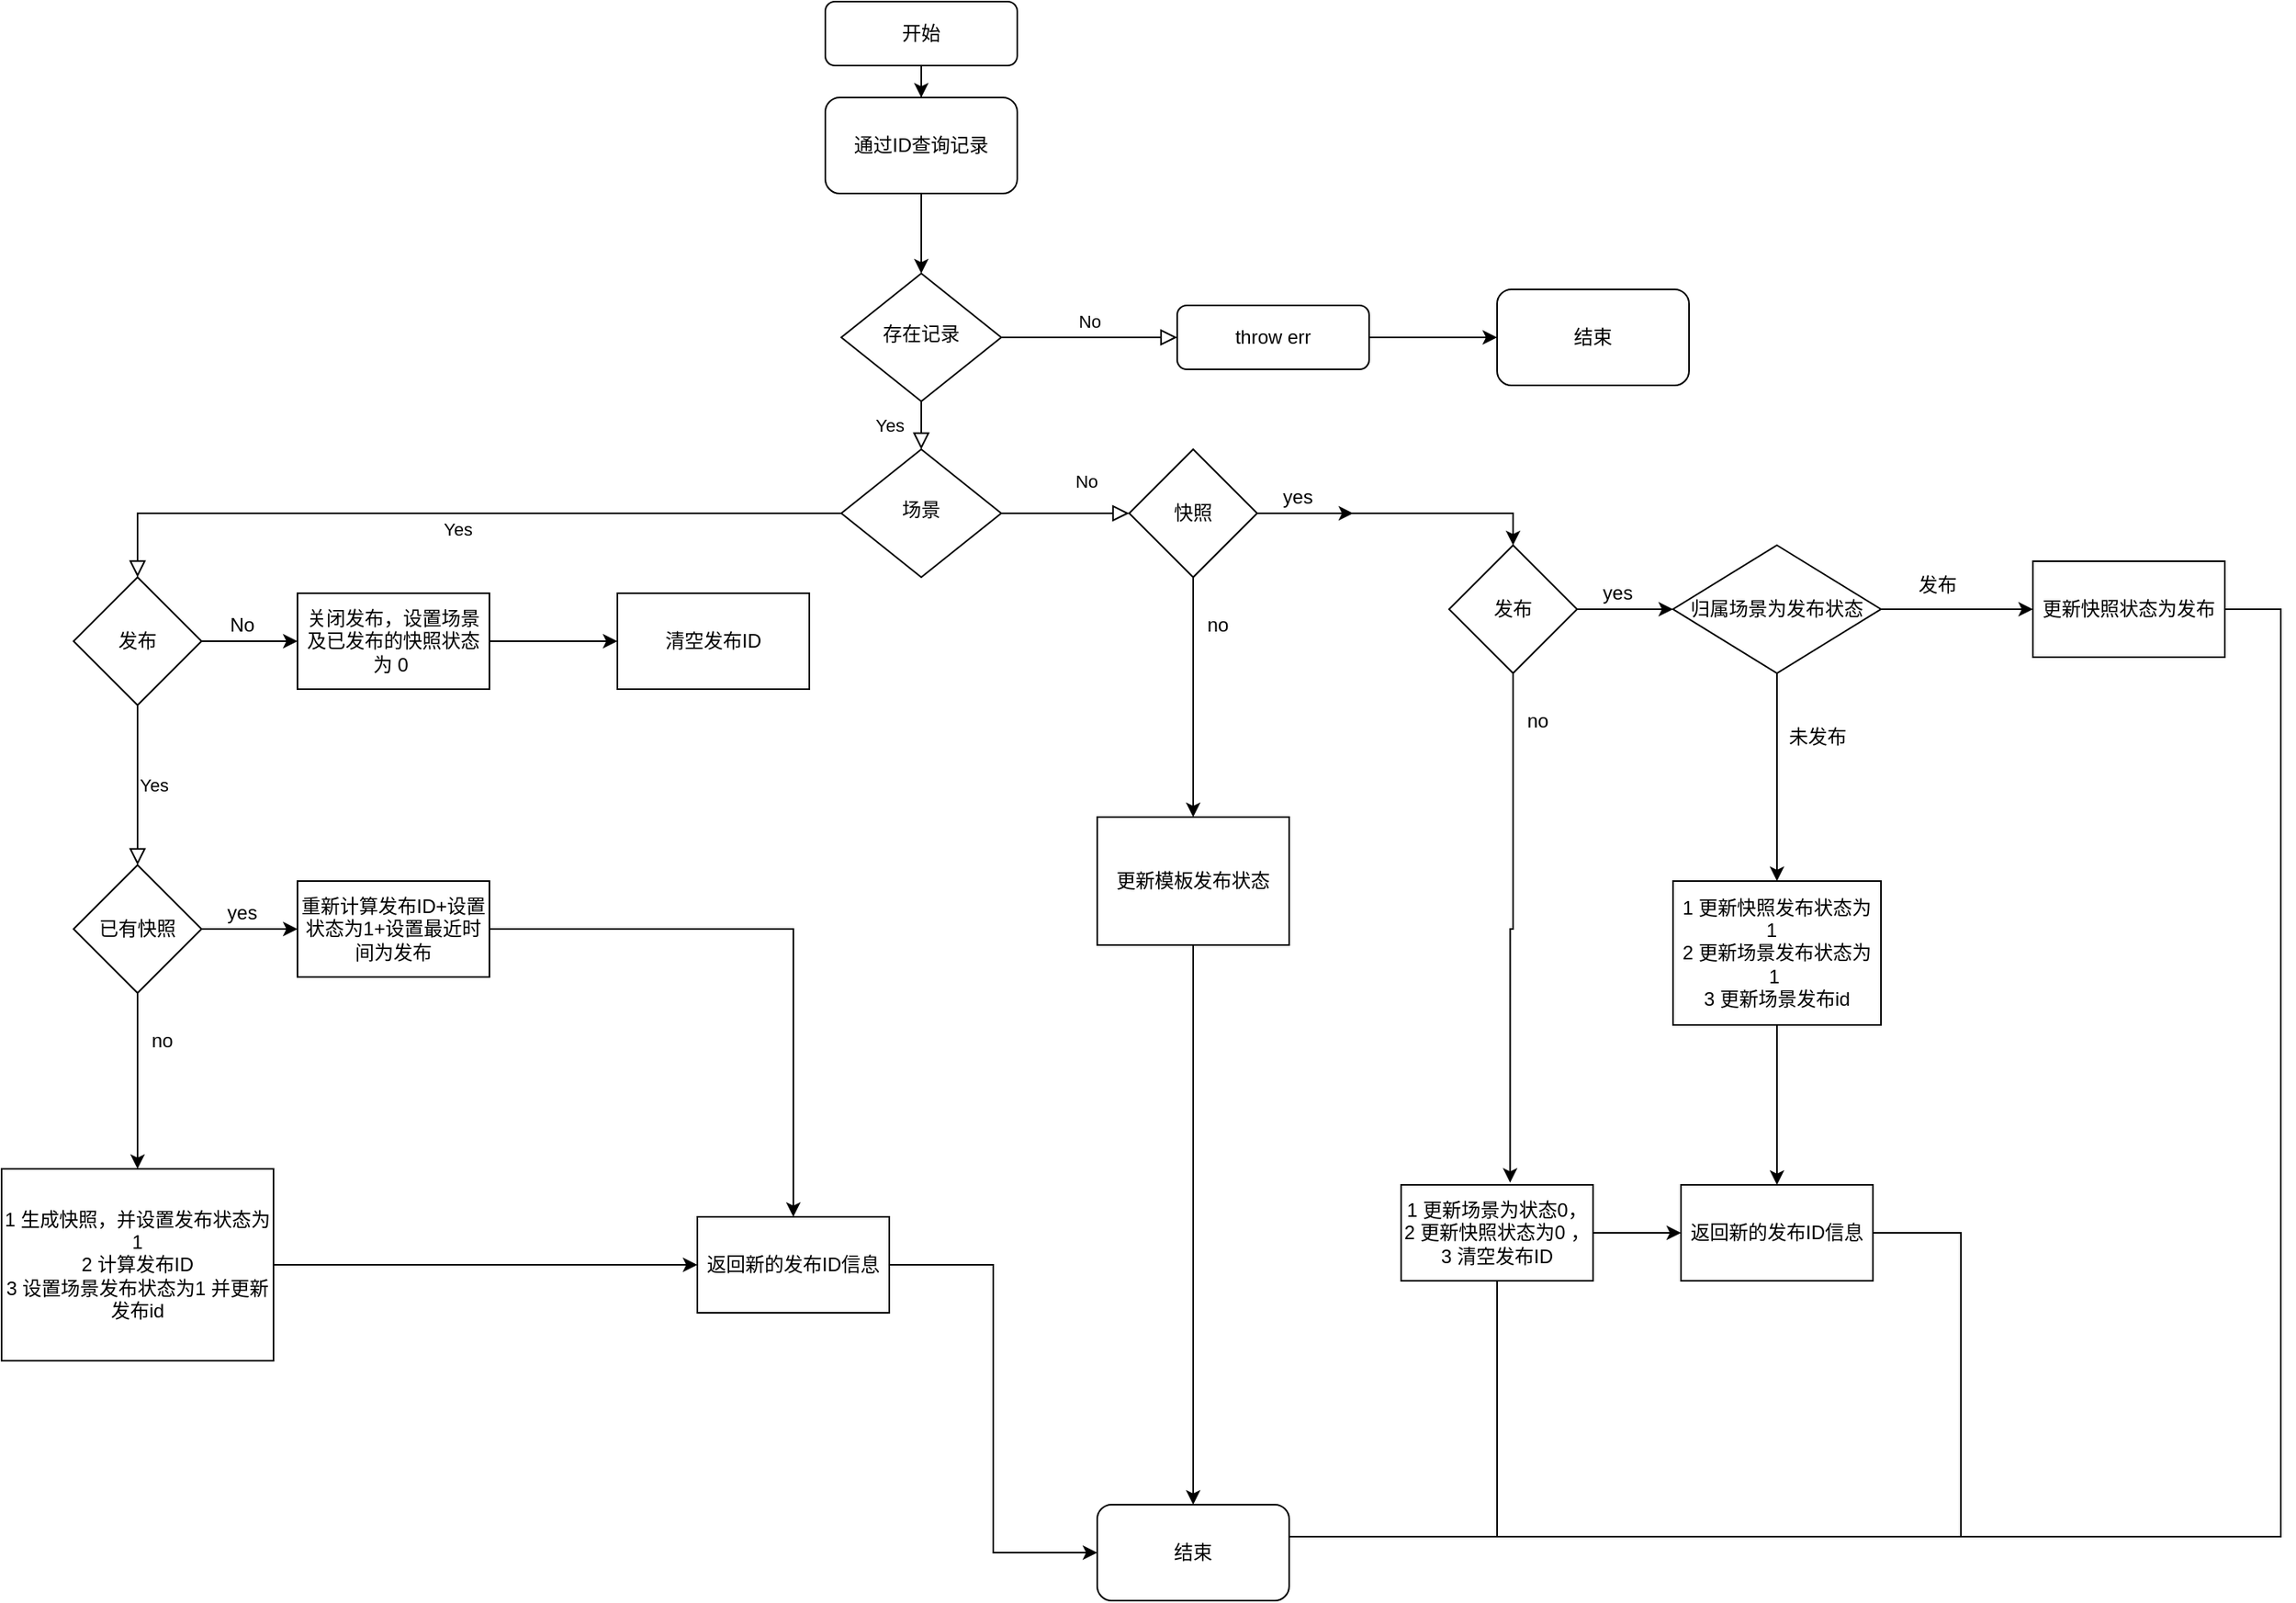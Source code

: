 <mxfile version="16.4.2" type="device" pages="4"><diagram id="C5RBs43oDa-KdzZeNtuy" name="Page-1"><mxGraphModel dx="2121" dy="880" grid="1" gridSize="10" guides="1" tooltips="1" connect="1" arrows="1" fold="1" page="1" pageScale="1" pageWidth="827" pageHeight="1169" math="0" shadow="0"><root><mxCell id="WIyWlLk6GJQsqaUBKTNV-0"/><mxCell id="WIyWlLk6GJQsqaUBKTNV-1" parent="WIyWlLk6GJQsqaUBKTNV-0"/><mxCell id="Ui3lPDurDbRpBCcqKbrp-1" value="" style="edgeStyle=orthogonalEdgeStyle;rounded=0;orthogonalLoop=1;jettySize=auto;html=1;" parent="WIyWlLk6GJQsqaUBKTNV-1" source="WIyWlLk6GJQsqaUBKTNV-3" target="Ui3lPDurDbRpBCcqKbrp-0" edge="1"><mxGeometry relative="1" as="geometry"/></mxCell><mxCell id="WIyWlLk6GJQsqaUBKTNV-3" value="&lt;font style=&quot;vertical-align: inherit&quot;&gt;&lt;font style=&quot;vertical-align: inherit&quot;&gt;开始&lt;/font&gt;&lt;/font&gt;" style="rounded=1;whiteSpace=wrap;html=1;fontSize=12;glass=0;strokeWidth=1;shadow=0;" parent="WIyWlLk6GJQsqaUBKTNV-1" vertex="1"><mxGeometry x="-310" y="120" width="120" height="40" as="geometry"/></mxCell><mxCell id="WIyWlLk6GJQsqaUBKTNV-4" value="Yes" style="rounded=0;html=1;jettySize=auto;orthogonalLoop=1;fontSize=11;endArrow=block;endFill=0;endSize=8;strokeWidth=1;shadow=0;labelBackgroundColor=none;edgeStyle=orthogonalEdgeStyle;" parent="WIyWlLk6GJQsqaUBKTNV-1" source="WIyWlLk6GJQsqaUBKTNV-6" target="WIyWlLk6GJQsqaUBKTNV-10" edge="1"><mxGeometry y="20" relative="1" as="geometry"><mxPoint as="offset"/></mxGeometry></mxCell><mxCell id="WIyWlLk6GJQsqaUBKTNV-5" value="No" style="edgeStyle=orthogonalEdgeStyle;rounded=0;html=1;jettySize=auto;orthogonalLoop=1;fontSize=11;endArrow=block;endFill=0;endSize=8;strokeWidth=1;shadow=0;labelBackgroundColor=none;" parent="WIyWlLk6GJQsqaUBKTNV-1" source="WIyWlLk6GJQsqaUBKTNV-6" target="WIyWlLk6GJQsqaUBKTNV-7" edge="1"><mxGeometry y="10" relative="1" as="geometry"><mxPoint as="offset"/><Array as="points"><mxPoint x="-150" y="330"/><mxPoint x="-150" y="330"/></Array></mxGeometry></mxCell><mxCell id="WIyWlLk6GJQsqaUBKTNV-6" value="&lt;font style=&quot;vertical-align: inherit&quot;&gt;&lt;font style=&quot;vertical-align: inherit&quot;&gt;存在记录&lt;/font&gt;&lt;/font&gt;" style="rhombus;whiteSpace=wrap;html=1;shadow=0;fontFamily=Helvetica;fontSize=12;align=center;strokeWidth=1;spacing=6;spacingTop=-4;" parent="WIyWlLk6GJQsqaUBKTNV-1" vertex="1"><mxGeometry x="-300" y="290" width="100" height="80" as="geometry"/></mxCell><mxCell id="Ui3lPDurDbRpBCcqKbrp-66" value="" style="edgeStyle=orthogonalEdgeStyle;rounded=0;orthogonalLoop=1;jettySize=auto;html=1;" parent="WIyWlLk6GJQsqaUBKTNV-1" source="WIyWlLk6GJQsqaUBKTNV-7" target="Ui3lPDurDbRpBCcqKbrp-65" edge="1"><mxGeometry relative="1" as="geometry"/></mxCell><mxCell id="WIyWlLk6GJQsqaUBKTNV-7" value="&lt;font style=&quot;vertical-align: inherit&quot;&gt;&lt;font style=&quot;vertical-align: inherit&quot;&gt;throw err&lt;/font&gt;&lt;/font&gt;" style="rounded=1;whiteSpace=wrap;html=1;fontSize=12;glass=0;strokeWidth=1;shadow=0;" parent="WIyWlLk6GJQsqaUBKTNV-1" vertex="1"><mxGeometry x="-90" y="310" width="120" height="40" as="geometry"/></mxCell><mxCell id="WIyWlLk6GJQsqaUBKTNV-8" value="No" style="rounded=0;html=1;jettySize=auto;orthogonalLoop=1;fontSize=11;endArrow=block;endFill=0;endSize=8;strokeWidth=1;shadow=0;labelBackgroundColor=none;edgeStyle=orthogonalEdgeStyle;" parent="WIyWlLk6GJQsqaUBKTNV-1" source="WIyWlLk6GJQsqaUBKTNV-10" edge="1"><mxGeometry x="0.333" y="20" relative="1" as="geometry"><mxPoint as="offset"/><mxPoint x="-120" y="440" as="targetPoint"/></mxGeometry></mxCell><mxCell id="WIyWlLk6GJQsqaUBKTNV-9" value="Yes" style="edgeStyle=orthogonalEdgeStyle;rounded=0;html=1;jettySize=auto;orthogonalLoop=1;fontSize=11;endArrow=block;endFill=0;endSize=8;strokeWidth=1;shadow=0;labelBackgroundColor=none;entryX=0.5;entryY=0;entryDx=0;entryDy=0;" parent="WIyWlLk6GJQsqaUBKTNV-1" source="WIyWlLk6GJQsqaUBKTNV-10" target="Ui3lPDurDbRpBCcqKbrp-3" edge="1"><mxGeometry y="10" relative="1" as="geometry"><mxPoint as="offset"/><mxPoint x="-10" y="440" as="targetPoint"/></mxGeometry></mxCell><mxCell id="WIyWlLk6GJQsqaUBKTNV-10" value="&lt;font style=&quot;vertical-align: inherit&quot;&gt;&lt;font style=&quot;vertical-align: inherit&quot;&gt;场景&lt;/font&gt;&lt;/font&gt;" style="rhombus;whiteSpace=wrap;html=1;shadow=0;fontFamily=Helvetica;fontSize=12;align=center;strokeWidth=1;spacing=6;spacingTop=-4;" parent="WIyWlLk6GJQsqaUBKTNV-1" vertex="1"><mxGeometry x="-300" y="400" width="100" height="80" as="geometry"/></mxCell><mxCell id="Ui3lPDurDbRpBCcqKbrp-2" style="edgeStyle=orthogonalEdgeStyle;rounded=0;orthogonalLoop=1;jettySize=auto;html=1;" parent="WIyWlLk6GJQsqaUBKTNV-1" source="Ui3lPDurDbRpBCcqKbrp-0" target="WIyWlLk6GJQsqaUBKTNV-6" edge="1"><mxGeometry relative="1" as="geometry"/></mxCell><mxCell id="Ui3lPDurDbRpBCcqKbrp-0" value="&lt;font style=&quot;vertical-align: inherit&quot;&gt;&lt;font style=&quot;vertical-align: inherit&quot;&gt;通过ID查询记录&lt;/font&gt;&lt;/font&gt;" style="whiteSpace=wrap;html=1;rounded=1;glass=0;strokeWidth=1;shadow=0;" parent="WIyWlLk6GJQsqaUBKTNV-1" vertex="1"><mxGeometry x="-310" y="180" width="120" height="60" as="geometry"/></mxCell><mxCell id="Ui3lPDurDbRpBCcqKbrp-18" value="" style="edgeStyle=orthogonalEdgeStyle;rounded=0;orthogonalLoop=1;jettySize=auto;html=1;" parent="WIyWlLk6GJQsqaUBKTNV-1" source="Ui3lPDurDbRpBCcqKbrp-3" target="Ui3lPDurDbRpBCcqKbrp-17" edge="1"><mxGeometry relative="1" as="geometry"/></mxCell><mxCell id="Ui3lPDurDbRpBCcqKbrp-3" value="&lt;font style=&quot;vertical-align: inherit&quot;&gt;&lt;font style=&quot;vertical-align: inherit&quot;&gt;发布&lt;/font&gt;&lt;/font&gt;" style="rhombus;whiteSpace=wrap;html=1;" parent="WIyWlLk6GJQsqaUBKTNV-1" vertex="1"><mxGeometry x="-780" y="480" width="80" height="80" as="geometry"/></mxCell><mxCell id="Ui3lPDurDbRpBCcqKbrp-9" value="" style="edgeStyle=orthogonalEdgeStyle;rounded=0;orthogonalLoop=1;jettySize=auto;html=1;" parent="WIyWlLk6GJQsqaUBKTNV-1" source="Ui3lPDurDbRpBCcqKbrp-4" target="Ui3lPDurDbRpBCcqKbrp-8" edge="1"><mxGeometry relative="1" as="geometry"/></mxCell><mxCell id="Ui3lPDurDbRpBCcqKbrp-13" value="" style="edgeStyle=orthogonalEdgeStyle;rounded=0;orthogonalLoop=1;jettySize=auto;html=1;" parent="WIyWlLk6GJQsqaUBKTNV-1" source="Ui3lPDurDbRpBCcqKbrp-4" target="Ui3lPDurDbRpBCcqKbrp-12" edge="1"><mxGeometry relative="1" as="geometry"/></mxCell><mxCell id="Ui3lPDurDbRpBCcqKbrp-4" value="&lt;font style=&quot;vertical-align: inherit&quot;&gt;&lt;font style=&quot;vertical-align: inherit&quot;&gt;已有快照&lt;/font&gt;&lt;/font&gt;" style="rhombus;whiteSpace=wrap;html=1;" parent="WIyWlLk6GJQsqaUBKTNV-1" vertex="1"><mxGeometry x="-780" y="660" width="80" height="80" as="geometry"/></mxCell><mxCell id="Ui3lPDurDbRpBCcqKbrp-7" value="Yes" style="edgeStyle=orthogonalEdgeStyle;rounded=0;html=1;jettySize=auto;orthogonalLoop=1;fontSize=11;endArrow=block;endFill=0;endSize=8;strokeWidth=1;shadow=0;labelBackgroundColor=none;" parent="WIyWlLk6GJQsqaUBKTNV-1" target="Ui3lPDurDbRpBCcqKbrp-4" edge="1"><mxGeometry y="10" relative="1" as="geometry"><mxPoint as="offset"/><mxPoint x="-740" y="560" as="sourcePoint"/><mxPoint x="-660" y="560" as="targetPoint"/><Array as="points"><mxPoint x="-740" y="560"/></Array></mxGeometry></mxCell><mxCell id="Ui3lPDurDbRpBCcqKbrp-11" value="" style="edgeStyle=orthogonalEdgeStyle;rounded=0;orthogonalLoop=1;jettySize=auto;html=1;" parent="WIyWlLk6GJQsqaUBKTNV-1" source="Ui3lPDurDbRpBCcqKbrp-8" target="Ui3lPDurDbRpBCcqKbrp-10" edge="1"><mxGeometry relative="1" as="geometry"/></mxCell><mxCell id="Ui3lPDurDbRpBCcqKbrp-8" value="&lt;font style=&quot;vertical-align: inherit&quot;&gt;&lt;font style=&quot;vertical-align: inherit&quot;&gt;&lt;font style=&quot;vertical-align: inherit&quot;&gt;&lt;font style=&quot;vertical-align: inherit&quot;&gt;&lt;font style=&quot;vertical-align: inherit&quot;&gt;&lt;font style=&quot;vertical-align: inherit&quot;&gt;&lt;font style=&quot;vertical-align: inherit&quot;&gt;&lt;font style=&quot;vertical-align: inherit&quot;&gt;重新计算发布ID+设置状态为1+设置最近时间为发布&lt;/font&gt;&lt;/font&gt;&lt;/font&gt;&lt;/font&gt;&lt;/font&gt;&lt;/font&gt;&lt;/font&gt;&lt;/font&gt;" style="whiteSpace=wrap;html=1;" parent="WIyWlLk6GJQsqaUBKTNV-1" vertex="1"><mxGeometry x="-640" y="670" width="120" height="60" as="geometry"/></mxCell><mxCell id="Ui3lPDurDbRpBCcqKbrp-58" value="" style="edgeStyle=orthogonalEdgeStyle;rounded=0;orthogonalLoop=1;jettySize=auto;html=1;entryX=0;entryY=0.5;entryDx=0;entryDy=0;" parent="WIyWlLk6GJQsqaUBKTNV-1" source="Ui3lPDurDbRpBCcqKbrp-10" target="Ui3lPDurDbRpBCcqKbrp-57" edge="1"><mxGeometry relative="1" as="geometry"/></mxCell><mxCell id="Ui3lPDurDbRpBCcqKbrp-10" value="&lt;font style=&quot;vertical-align: inherit&quot;&gt;&lt;font style=&quot;vertical-align: inherit&quot;&gt;&lt;font style=&quot;vertical-align: inherit&quot;&gt;&lt;font style=&quot;vertical-align: inherit&quot;&gt;返回新的发布ID信息&lt;/font&gt;&lt;/font&gt;&lt;/font&gt;&lt;/font&gt;" style="whiteSpace=wrap;html=1;" parent="WIyWlLk6GJQsqaUBKTNV-1" vertex="1"><mxGeometry x="-390" y="880" width="120" height="60" as="geometry"/></mxCell><mxCell id="Ui3lPDurDbRpBCcqKbrp-16" style="edgeStyle=orthogonalEdgeStyle;rounded=0;orthogonalLoop=1;jettySize=auto;html=1;entryX=0;entryY=0.5;entryDx=0;entryDy=0;" parent="WIyWlLk6GJQsqaUBKTNV-1" source="Ui3lPDurDbRpBCcqKbrp-12" target="Ui3lPDurDbRpBCcqKbrp-10" edge="1"><mxGeometry relative="1" as="geometry"/></mxCell><mxCell id="Ui3lPDurDbRpBCcqKbrp-12" value="&lt;font style=&quot;vertical-align: inherit&quot;&gt;&lt;font style=&quot;vertical-align: inherit&quot;&gt;&lt;font style=&quot;vertical-align: inherit&quot;&gt;&lt;font style=&quot;vertical-align: inherit&quot;&gt;1 生成快照，并设置发布状态为1 &lt;br&gt;2 计算发布ID&lt;br&gt;3 设置场景发布状态为1 并更新发布id&lt;/font&gt;&lt;/font&gt;&lt;/font&gt;&lt;/font&gt;" style="whiteSpace=wrap;html=1;" parent="WIyWlLk6GJQsqaUBKTNV-1" vertex="1"><mxGeometry x="-825" y="850" width="170" height="120" as="geometry"/></mxCell><mxCell id="Ui3lPDurDbRpBCcqKbrp-14" value="&lt;font style=&quot;vertical-align: inherit&quot;&gt;&lt;font style=&quot;vertical-align: inherit&quot;&gt;yes&lt;/font&gt;&lt;/font&gt;" style="text;html=1;resizable=0;autosize=1;align=center;verticalAlign=middle;points=[];fillColor=none;strokeColor=none;rounded=0;" parent="WIyWlLk6GJQsqaUBKTNV-1" vertex="1"><mxGeometry x="-690" y="680" width="30" height="20" as="geometry"/></mxCell><mxCell id="Ui3lPDurDbRpBCcqKbrp-15" value="&lt;font style=&quot;vertical-align: inherit&quot;&gt;&lt;font style=&quot;vertical-align: inherit&quot;&gt;no&lt;/font&gt;&lt;/font&gt;" style="text;html=1;resizable=0;autosize=1;align=center;verticalAlign=middle;points=[];fillColor=none;strokeColor=none;rounded=0;" parent="WIyWlLk6GJQsqaUBKTNV-1" vertex="1"><mxGeometry x="-740" y="760" width="30" height="20" as="geometry"/></mxCell><mxCell id="Ui3lPDurDbRpBCcqKbrp-22" value="" style="edgeStyle=orthogonalEdgeStyle;rounded=0;orthogonalLoop=1;jettySize=auto;html=1;" parent="WIyWlLk6GJQsqaUBKTNV-1" source="Ui3lPDurDbRpBCcqKbrp-17" target="Ui3lPDurDbRpBCcqKbrp-21" edge="1"><mxGeometry relative="1" as="geometry"/></mxCell><mxCell id="Ui3lPDurDbRpBCcqKbrp-17" value="&lt;font style=&quot;vertical-align: inherit&quot;&gt;&lt;font style=&quot;vertical-align: inherit&quot;&gt;关闭发布，设置场景及已发布的快照状态为 0&amp;nbsp;&lt;/font&gt;&lt;/font&gt;" style="whiteSpace=wrap;html=1;" parent="WIyWlLk6GJQsqaUBKTNV-1" vertex="1"><mxGeometry x="-640" y="490" width="120" height="60" as="geometry"/></mxCell><mxCell id="Ui3lPDurDbRpBCcqKbrp-19" value="&lt;font style=&quot;vertical-align: inherit&quot;&gt;&lt;font style=&quot;vertical-align: inherit&quot;&gt;No&lt;/font&gt;&lt;/font&gt;" style="text;html=1;resizable=0;autosize=1;align=center;verticalAlign=middle;points=[];fillColor=none;strokeColor=none;rounded=0;" parent="WIyWlLk6GJQsqaUBKTNV-1" vertex="1"><mxGeometry x="-690" y="500" width="30" height="20" as="geometry"/></mxCell><mxCell id="Ui3lPDurDbRpBCcqKbrp-21" value="&lt;font style=&quot;vertical-align: inherit&quot;&gt;&lt;font style=&quot;vertical-align: inherit&quot;&gt;清空发布ID&lt;/font&gt;&lt;/font&gt;" style="whiteSpace=wrap;html=1;" parent="WIyWlLk6GJQsqaUBKTNV-1" vertex="1"><mxGeometry x="-440" y="490" width="120" height="60" as="geometry"/></mxCell><mxCell id="Ui3lPDurDbRpBCcqKbrp-25" value="" style="edgeStyle=orthogonalEdgeStyle;rounded=0;orthogonalLoop=1;jettySize=auto;html=1;entryX=0.5;entryY=0;entryDx=0;entryDy=0;" parent="WIyWlLk6GJQsqaUBKTNV-1" source="Ui3lPDurDbRpBCcqKbrp-23" target="Ui3lPDurDbRpBCcqKbrp-28" edge="1"><mxGeometry relative="1" as="geometry"><mxPoint x="20" y="440" as="targetPoint"/></mxGeometry></mxCell><mxCell id="Ui3lPDurDbRpBCcqKbrp-50" value="" style="edgeStyle=orthogonalEdgeStyle;rounded=0;orthogonalLoop=1;jettySize=auto;html=1;" parent="WIyWlLk6GJQsqaUBKTNV-1" source="Ui3lPDurDbRpBCcqKbrp-23" edge="1"><mxGeometry relative="1" as="geometry"><mxPoint x="20" y="440" as="targetPoint"/></mxGeometry></mxCell><mxCell id="Ui3lPDurDbRpBCcqKbrp-54" value="" style="edgeStyle=orthogonalEdgeStyle;rounded=0;orthogonalLoop=1;jettySize=auto;html=1;" parent="WIyWlLk6GJQsqaUBKTNV-1" source="Ui3lPDurDbRpBCcqKbrp-23" target="Ui3lPDurDbRpBCcqKbrp-53" edge="1"><mxGeometry relative="1" as="geometry"/></mxCell><mxCell id="Ui3lPDurDbRpBCcqKbrp-23" value="&lt;font style=&quot;vertical-align: inherit&quot;&gt;&lt;font style=&quot;vertical-align: inherit&quot;&gt;快照&lt;/font&gt;&lt;/font&gt;" style="rhombus;whiteSpace=wrap;html=1;" parent="WIyWlLk6GJQsqaUBKTNV-1" vertex="1"><mxGeometry x="-120" y="400" width="80" height="80" as="geometry"/></mxCell><mxCell id="Ui3lPDurDbRpBCcqKbrp-27" value="&lt;font style=&quot;vertical-align: inherit&quot;&gt;&lt;font style=&quot;vertical-align: inherit&quot;&gt;&lt;font style=&quot;vertical-align: inherit&quot;&gt;&lt;font style=&quot;vertical-align: inherit&quot;&gt;no&lt;/font&gt;&lt;/font&gt;&lt;/font&gt;&lt;/font&gt;" style="text;html=1;resizable=0;autosize=1;align=center;verticalAlign=middle;points=[];fillColor=none;strokeColor=none;rounded=0;" parent="WIyWlLk6GJQsqaUBKTNV-1" vertex="1"><mxGeometry x="-80" y="500" width="30" height="20" as="geometry"/></mxCell><mxCell id="Ui3lPDurDbRpBCcqKbrp-30" value="" style="edgeStyle=orthogonalEdgeStyle;rounded=0;orthogonalLoop=1;jettySize=auto;html=1;" parent="WIyWlLk6GJQsqaUBKTNV-1" source="Ui3lPDurDbRpBCcqKbrp-28" edge="1"><mxGeometry relative="1" as="geometry"><mxPoint x="220" y="500" as="targetPoint"/></mxGeometry></mxCell><mxCell id="Ui3lPDurDbRpBCcqKbrp-40" value="" style="edgeStyle=orthogonalEdgeStyle;rounded=0;orthogonalLoop=1;jettySize=auto;html=1;entryX=0.568;entryY=-0.023;entryDx=0;entryDy=0;entryPerimeter=0;" parent="WIyWlLk6GJQsqaUBKTNV-1" source="Ui3lPDurDbRpBCcqKbrp-28" target="Ui3lPDurDbRpBCcqKbrp-33" edge="1"><mxGeometry relative="1" as="geometry"><mxPoint x="120" y="630" as="targetPoint"/></mxGeometry></mxCell><mxCell id="Ui3lPDurDbRpBCcqKbrp-28" value="&lt;font style=&quot;vertical-align: inherit&quot;&gt;&lt;font style=&quot;vertical-align: inherit&quot;&gt;&lt;font style=&quot;vertical-align: inherit&quot;&gt;&lt;font style=&quot;vertical-align: inherit&quot;&gt;发布&lt;/font&gt;&lt;/font&gt;&lt;/font&gt;&lt;/font&gt;" style="rhombus;whiteSpace=wrap;html=1;" parent="WIyWlLk6GJQsqaUBKTNV-1" vertex="1"><mxGeometry x="80" y="460" width="80" height="80" as="geometry"/></mxCell><mxCell id="Ui3lPDurDbRpBCcqKbrp-31" value="&lt;font style=&quot;vertical-align: inherit&quot;&gt;&lt;font style=&quot;vertical-align: inherit&quot;&gt;&lt;font style=&quot;vertical-align: inherit&quot;&gt;&lt;font style=&quot;vertical-align: inherit&quot;&gt;&lt;font style=&quot;vertical-align: inherit&quot;&gt;&lt;font style=&quot;vertical-align: inherit&quot;&gt;yes&lt;/font&gt;&lt;/font&gt;&lt;/font&gt;&lt;/font&gt;&lt;/font&gt;&lt;/font&gt;" style="text;html=1;resizable=0;autosize=1;align=center;verticalAlign=middle;points=[];fillColor=none;strokeColor=none;rounded=0;" parent="WIyWlLk6GJQsqaUBKTNV-1" vertex="1"><mxGeometry x="170" y="480" width="30" height="20" as="geometry"/></mxCell><mxCell id="Ui3lPDurDbRpBCcqKbrp-61" style="edgeStyle=orthogonalEdgeStyle;rounded=0;orthogonalLoop=1;jettySize=auto;html=1;exitX=0.5;exitY=1;exitDx=0;exitDy=0;" parent="WIyWlLk6GJQsqaUBKTNV-1" source="Ui3lPDurDbRpBCcqKbrp-33" edge="1"><mxGeometry relative="1" as="geometry"><mxPoint x="-60" y="1080" as="targetPoint"/><mxPoint x="110" y="930" as="sourcePoint"/><Array as="points"><mxPoint x="110" y="1080"/></Array></mxGeometry></mxCell><mxCell id="Ui3lPDurDbRpBCcqKbrp-64" value="" style="edgeStyle=orthogonalEdgeStyle;rounded=0;orthogonalLoop=1;jettySize=auto;html=1;" parent="WIyWlLk6GJQsqaUBKTNV-1" source="Ui3lPDurDbRpBCcqKbrp-33" target="Ui3lPDurDbRpBCcqKbrp-55" edge="1"><mxGeometry relative="1" as="geometry"/></mxCell><mxCell id="Ui3lPDurDbRpBCcqKbrp-33" value="&lt;font style=&quot;vertical-align: inherit&quot;&gt;&lt;font style=&quot;vertical-align: inherit&quot;&gt;&lt;font style=&quot;vertical-align: inherit&quot;&gt;&lt;font style=&quot;vertical-align: inherit&quot;&gt;&lt;font style=&quot;vertical-align: inherit&quot;&gt;&lt;font style=&quot;vertical-align: inherit&quot;&gt;1 更新场景为状态0，&lt;br&gt;2 更新快照状态为0 ，&lt;br&gt;3 清空发布ID&lt;/font&gt;&lt;/font&gt;&lt;/font&gt;&lt;/font&gt;&lt;/font&gt;&lt;/font&gt;" style="whiteSpace=wrap;html=1;" parent="WIyWlLk6GJQsqaUBKTNV-1" vertex="1"><mxGeometry x="50" y="860" width="120" height="60" as="geometry"/></mxCell><mxCell id="Ui3lPDurDbRpBCcqKbrp-41" value="&lt;font style=&quot;vertical-align: inherit&quot;&gt;&lt;font style=&quot;vertical-align: inherit&quot;&gt;&lt;font style=&quot;vertical-align: inherit&quot;&gt;&lt;font style=&quot;vertical-align: inherit&quot;&gt;no&lt;/font&gt;&lt;/font&gt;&lt;/font&gt;&lt;/font&gt;" style="text;html=1;resizable=0;autosize=1;align=center;verticalAlign=middle;points=[];fillColor=none;strokeColor=none;rounded=0;" parent="WIyWlLk6GJQsqaUBKTNV-1" vertex="1"><mxGeometry x="120" y="560" width="30" height="20" as="geometry"/></mxCell><mxCell id="Ui3lPDurDbRpBCcqKbrp-44" value="" style="edgeStyle=orthogonalEdgeStyle;rounded=0;orthogonalLoop=1;jettySize=auto;html=1;" parent="WIyWlLk6GJQsqaUBKTNV-1" source="Ui3lPDurDbRpBCcqKbrp-42" target="Ui3lPDurDbRpBCcqKbrp-43" edge="1"><mxGeometry relative="1" as="geometry"/></mxCell><mxCell id="Ui3lPDurDbRpBCcqKbrp-47" value="" style="edgeStyle=orthogonalEdgeStyle;rounded=0;orthogonalLoop=1;jettySize=auto;html=1;" parent="WIyWlLk6GJQsqaUBKTNV-1" source="Ui3lPDurDbRpBCcqKbrp-42" target="Ui3lPDurDbRpBCcqKbrp-46" edge="1"><mxGeometry relative="1" as="geometry"/></mxCell><mxCell id="Ui3lPDurDbRpBCcqKbrp-42" value="&lt;font style=&quot;vertical-align: inherit&quot;&gt;&lt;font style=&quot;vertical-align: inherit&quot;&gt;&lt;font style=&quot;vertical-align: inherit&quot;&gt;&lt;font style=&quot;vertical-align: inherit&quot;&gt;归属场景为发布状态&lt;/font&gt;&lt;/font&gt;&lt;/font&gt;&lt;/font&gt;" style="rhombus;whiteSpace=wrap;html=1;" parent="WIyWlLk6GJQsqaUBKTNV-1" vertex="1"><mxGeometry x="220" y="460" width="130" height="80" as="geometry"/></mxCell><mxCell id="Ui3lPDurDbRpBCcqKbrp-63" style="edgeStyle=orthogonalEdgeStyle;rounded=0;orthogonalLoop=1;jettySize=auto;html=1;entryX=1;entryY=0.5;entryDx=0;entryDy=0;" parent="WIyWlLk6GJQsqaUBKTNV-1" source="Ui3lPDurDbRpBCcqKbrp-43" target="Ui3lPDurDbRpBCcqKbrp-57" edge="1"><mxGeometry relative="1" as="geometry"><mxPoint x="80" y="1080" as="targetPoint"/><Array as="points"><mxPoint x="600" y="500"/><mxPoint x="600" y="1080"/><mxPoint x="-60" y="1080"/></Array></mxGeometry></mxCell><mxCell id="Ui3lPDurDbRpBCcqKbrp-43" value="&lt;font style=&quot;vertical-align: inherit&quot;&gt;&lt;font style=&quot;vertical-align: inherit&quot;&gt;更新快照状态为发布&lt;/font&gt;&lt;/font&gt;" style="whiteSpace=wrap;html=1;" parent="WIyWlLk6GJQsqaUBKTNV-1" vertex="1"><mxGeometry x="445" y="470" width="120" height="60" as="geometry"/></mxCell><mxCell id="Ui3lPDurDbRpBCcqKbrp-45" value="&lt;font style=&quot;vertical-align: inherit&quot;&gt;&lt;font style=&quot;vertical-align: inherit&quot;&gt;&lt;font style=&quot;vertical-align: inherit&quot;&gt;&lt;font style=&quot;vertical-align: inherit&quot;&gt;&lt;font style=&quot;vertical-align: inherit&quot;&gt;&lt;font style=&quot;vertical-align: inherit&quot;&gt;发布&lt;/font&gt;&lt;/font&gt;&lt;/font&gt;&lt;/font&gt;&lt;/font&gt;&lt;/font&gt;" style="text;html=1;resizable=0;autosize=1;align=center;verticalAlign=middle;points=[];fillColor=none;strokeColor=none;rounded=0;" parent="WIyWlLk6GJQsqaUBKTNV-1" vertex="1"><mxGeometry x="365" y="475" width="40" height="20" as="geometry"/></mxCell><mxCell id="Ui3lPDurDbRpBCcqKbrp-56" value="" style="edgeStyle=orthogonalEdgeStyle;rounded=0;orthogonalLoop=1;jettySize=auto;html=1;" parent="WIyWlLk6GJQsqaUBKTNV-1" source="Ui3lPDurDbRpBCcqKbrp-46" target="Ui3lPDurDbRpBCcqKbrp-55" edge="1"><mxGeometry relative="1" as="geometry"/></mxCell><mxCell id="Ui3lPDurDbRpBCcqKbrp-46" value="&lt;font style=&quot;vertical-align: inherit&quot;&gt;&lt;font style=&quot;vertical-align: inherit&quot;&gt;1 更新快照发布状态为1&amp;nbsp;&amp;nbsp;&lt;br&gt;2 更新场景发布状态为1&amp;nbsp;&lt;br&gt;3 更新场景发布id&lt;br&gt;&lt;/font&gt;&lt;/font&gt;" style="whiteSpace=wrap;html=1;" parent="WIyWlLk6GJQsqaUBKTNV-1" vertex="1"><mxGeometry x="220" y="670" width="130" height="90" as="geometry"/></mxCell><mxCell id="Ui3lPDurDbRpBCcqKbrp-48" value="&lt;font style=&quot;vertical-align: inherit&quot;&gt;&lt;font style=&quot;vertical-align: inherit&quot;&gt;未发布&lt;/font&gt;&lt;/font&gt;" style="text;html=1;resizable=0;autosize=1;align=center;verticalAlign=middle;points=[];fillColor=none;strokeColor=none;rounded=0;" parent="WIyWlLk6GJQsqaUBKTNV-1" vertex="1"><mxGeometry x="285" y="570" width="50" height="20" as="geometry"/></mxCell><mxCell id="Ui3lPDurDbRpBCcqKbrp-51" value="&lt;font style=&quot;vertical-align: inherit&quot;&gt;&lt;font style=&quot;vertical-align: inherit&quot;&gt;&lt;font style=&quot;vertical-align: inherit&quot;&gt;&lt;font style=&quot;vertical-align: inherit&quot;&gt;yes&lt;/font&gt;&lt;/font&gt;&lt;/font&gt;&lt;/font&gt;" style="text;html=1;resizable=0;autosize=1;align=center;verticalAlign=middle;points=[];fillColor=none;strokeColor=none;rounded=0;" parent="WIyWlLk6GJQsqaUBKTNV-1" vertex="1"><mxGeometry x="-30" y="420" width="30" height="20" as="geometry"/></mxCell><mxCell id="Ui3lPDurDbRpBCcqKbrp-60" style="edgeStyle=orthogonalEdgeStyle;rounded=0;orthogonalLoop=1;jettySize=auto;html=1;exitX=0.5;exitY=1;exitDx=0;exitDy=0;entryX=0.5;entryY=0;entryDx=0;entryDy=0;" parent="WIyWlLk6GJQsqaUBKTNV-1" source="Ui3lPDurDbRpBCcqKbrp-53" target="Ui3lPDurDbRpBCcqKbrp-57" edge="1"><mxGeometry relative="1" as="geometry"><mxPoint x="-70" y="900" as="targetPoint"/></mxGeometry></mxCell><mxCell id="Ui3lPDurDbRpBCcqKbrp-53" value="&lt;font style=&quot;vertical-align: inherit&quot;&gt;&lt;font style=&quot;vertical-align: inherit&quot;&gt;&lt;font style=&quot;vertical-align: inherit&quot;&gt;&lt;font style=&quot;vertical-align: inherit&quot;&gt;更新模板发布状态&lt;/font&gt;&lt;/font&gt;&lt;/font&gt;&lt;/font&gt;" style="whiteSpace=wrap;html=1;" parent="WIyWlLk6GJQsqaUBKTNV-1" vertex="1"><mxGeometry x="-140" y="630" width="120" height="80" as="geometry"/></mxCell><mxCell id="Ui3lPDurDbRpBCcqKbrp-62" style="edgeStyle=orthogonalEdgeStyle;rounded=0;orthogonalLoop=1;jettySize=auto;html=1;entryX=1;entryY=0.25;entryDx=0;entryDy=0;" parent="WIyWlLk6GJQsqaUBKTNV-1" source="Ui3lPDurDbRpBCcqKbrp-55" target="Ui3lPDurDbRpBCcqKbrp-57" edge="1"><mxGeometry relative="1" as="geometry"><Array as="points"><mxPoint x="400" y="890"/><mxPoint x="400" y="1080"/><mxPoint x="-60" y="1080"/></Array></mxGeometry></mxCell><mxCell id="Ui3lPDurDbRpBCcqKbrp-55" value="&lt;font style=&quot;vertical-align: inherit&quot;&gt;&lt;font style=&quot;vertical-align: inherit&quot;&gt;&lt;font style=&quot;vertical-align: inherit&quot;&gt;&lt;font style=&quot;vertical-align: inherit&quot;&gt;返回新的发布ID信息&lt;/font&gt;&lt;/font&gt;&lt;/font&gt;&lt;/font&gt;" style="whiteSpace=wrap;html=1;" parent="WIyWlLk6GJQsqaUBKTNV-1" vertex="1"><mxGeometry x="225" y="860" width="120" height="60" as="geometry"/></mxCell><mxCell id="Ui3lPDurDbRpBCcqKbrp-57" value="结束" style="rounded=1;whiteSpace=wrap;html=1;" parent="WIyWlLk6GJQsqaUBKTNV-1" vertex="1"><mxGeometry x="-140" y="1060" width="120" height="60" as="geometry"/></mxCell><mxCell id="Ui3lPDurDbRpBCcqKbrp-65" value="结束" style="whiteSpace=wrap;html=1;rounded=1;glass=0;strokeWidth=1;shadow=0;" parent="WIyWlLk6GJQsqaUBKTNV-1" vertex="1"><mxGeometry x="110" y="300" width="120" height="60" as="geometry"/></mxCell></root></mxGraphModel></diagram><diagram id="vCyuFhxoUsow8REE8N0Q" name="Page-2"><mxGraphModel dx="2121" dy="880" grid="1" gridSize="10" guides="1" tooltips="1" connect="1" arrows="1" fold="1" page="1" pageScale="1" pageWidth="827" pageHeight="1169" math="0" shadow="0"><root><mxCell id="N2ut4Nv9E8xwTl608BzF-0"/><mxCell id="N2ut4Nv9E8xwTl608BzF-1" parent="N2ut4Nv9E8xwTl608BzF-0"/><mxCell id="EGpBXGxZGP1RAaMP4b8Y-1" value="" style="edgeStyle=orthogonalEdgeStyle;rounded=0;orthogonalLoop=1;jettySize=auto;html=1;fontSize=12;" parent="N2ut4Nv9E8xwTl608BzF-1" source="N2ut4Nv9E8xwTl608BzF-103" target="N2ut4Nv9E8xwTl608BzF-13" edge="1"><mxGeometry relative="1" as="geometry"><mxPoint x="-588.4" y="560" as="targetPoint"/></mxGeometry></mxCell><mxCell id="N2ut4Nv9E8xwTl608BzF-103" value="" style="rounded=0;whiteSpace=wrap;html=1;labelBackgroundColor=none;fontSize=12;" parent="N2ut4Nv9E8xwTl608BzF-1" vertex="1"><mxGeometry x="-708.37" y="610" width="236.75" height="80" as="geometry"/></mxCell><mxCell id="N2ut4Nv9E8xwTl608BzF-108" value="" style="edgeStyle=orthogonalEdgeStyle;rounded=0;orthogonalLoop=1;jettySize=auto;html=1;fontSize=12;entryX=0.5;entryY=1;entryDx=0;entryDy=0;" parent="N2ut4Nv9E8xwTl608BzF-1" source="N2ut4Nv9E8xwTl608BzF-101" target="N2ut4Nv9E8xwTl608BzF-87" edge="1"><mxGeometry relative="1" as="geometry"/></mxCell><mxCell id="N2ut4Nv9E8xwTl608BzF-101" value="" style="whiteSpace=wrap;html=1;aspect=fixed;labelBackgroundColor=none;fontSize=12;" parent="N2ut4Nv9E8xwTl608BzF-1" vertex="1"><mxGeometry x="-750" y="780" width="230" height="230" as="geometry"/></mxCell><mxCell id="EGpBXGxZGP1RAaMP4b8Y-20" style="edgeStyle=orthogonalEdgeStyle;rounded=0;orthogonalLoop=1;jettySize=auto;html=1;entryX=0;entryY=0.5;entryDx=0;entryDy=0;fontSize=12;fillColor=#dae8fc;gradientColor=#7ea6e0;strokeColor=#6c8ebf;exitX=1;exitY=0;exitDx=0;exitDy=0;" parent="N2ut4Nv9E8xwTl608BzF-1" source="N2ut4Nv9E8xwTl608BzF-3" target="N2ut4Nv9E8xwTl608BzF-11" edge="1"><mxGeometry relative="1" as="geometry"><Array as="points"><mxPoint x="-350" y="220"/><mxPoint x="230" y="220"/></Array></mxGeometry></mxCell><mxCell id="N2ut4Nv9E8xwTl608BzF-3" value="编辑器" style="ellipse;whiteSpace=wrap;html=1;verticalAlign=top;fillColor=#ffe6cc;strokeColor=#d79b00;" parent="N2ut4Nv9E8xwTl608BzF-1" vertex="1"><mxGeometry x="-524" y="220" width="204" height="140" as="geometry"/></mxCell><mxCell id="N2ut4Nv9E8xwTl608BzF-2" value="解析器" style="ellipse;whiteSpace=wrap;html=1;fillColor=#f8cecc;strokeColor=#b85450;" parent="N2ut4Nv9E8xwTl608BzF-1" vertex="1"><mxGeometry x="-482" y="255" width="120" height="80" as="geometry"/></mxCell><mxCell id="N2ut4Nv9E8xwTl608BzF-114" value="" style="edgeStyle=orthogonalEdgeStyle;rounded=0;orthogonalLoop=1;jettySize=auto;html=1;fontSize=12;fillColor=#dae8fc;strokeColor=#6c8ebf;" parent="N2ut4Nv9E8xwTl608BzF-1" source="N2ut4Nv9E8xwTl608BzF-4" edge="1"><mxGeometry relative="1" as="geometry"><mxPoint x="-422" y="360" as="targetPoint"/></mxGeometry></mxCell><mxCell id="N2ut4Nv9E8xwTl608BzF-4" value="物料中心" style="ellipse;whiteSpace=wrap;html=1;fillColor=#d5e8d4;strokeColor=#82b366;" parent="N2ut4Nv9E8xwTl608BzF-1" vertex="1"><mxGeometry x="-467" y="430" width="90" height="60" as="geometry"/></mxCell><mxCell id="N2ut4Nv9E8xwTl608BzF-7" style="edgeStyle=orthogonalEdgeStyle;rounded=0;orthogonalLoop=1;jettySize=auto;html=1;entryX=0;entryY=0.5;entryDx=0;entryDy=0;fillColor=#dae8fc;strokeColor=#6c8ebf;" parent="N2ut4Nv9E8xwTl608BzF-1" source="N2ut4Nv9E8xwTl608BzF-5" target="N2ut4Nv9E8xwTl608BzF-3" edge="1"><mxGeometry relative="1" as="geometry"><mxPoint x="-524" y="325.0" as="targetPoint"/></mxGeometry></mxCell><mxCell id="N2ut4Nv9E8xwTl608BzF-5" value="素材中心" style="ellipse;whiteSpace=wrap;html=1;fillColor=#d5e8d4;strokeColor=#82b366;" parent="N2ut4Nv9E8xwTl608BzF-1" vertex="1"><mxGeometry x="-650" y="260" width="90" height="60" as="geometry"/></mxCell><mxCell id="N2ut4Nv9E8xwTl608BzF-11" value="可视化界面" style="whiteSpace=wrap;html=1;verticalAlign=middle;fillColor=#dae8fc;strokeColor=#6c8ebf;gradientColor=#7ea6e0;" parent="N2ut4Nv9E8xwTl608BzF-1" vertex="1"><mxGeometry x="230" y="260" width="120" height="60" as="geometry"/></mxCell><mxCell id="N2ut4Nv9E8xwTl608BzF-81" style="edgeStyle=orthogonalEdgeStyle;rounded=0;orthogonalLoop=1;jettySize=auto;html=1;entryX=0;entryY=0.5;entryDx=0;entryDy=0;fontSize=12;fillColor=#dae8fc;strokeColor=#6c8ebf;" parent="N2ut4Nv9E8xwTl608BzF-1" source="N2ut4Nv9E8xwTl608BzF-13" target="N2ut4Nv9E8xwTl608BzF-4" edge="1"><mxGeometry relative="1" as="geometry"/></mxCell><mxCell id="N2ut4Nv9E8xwTl608BzF-13" value="组件&lt;br&gt;（编码）" style="whiteSpace=wrap;html=1;fillColor=#dae8fc;strokeColor=#6c8ebf;" parent="N2ut4Nv9E8xwTl608BzF-1" vertex="1"><mxGeometry x="-630" y="433.75" width="80" height="52.5" as="geometry"/></mxCell><mxCell id="N2ut4Nv9E8xwTl608BzF-22" style="edgeStyle=orthogonalEdgeStyle;rounded=0;orthogonalLoop=1;jettySize=auto;html=1;entryX=0;entryY=0.5;entryDx=0;entryDy=0;fillColor=#dae8fc;strokeColor=#6c8ebf;" parent="N2ut4Nv9E8xwTl608BzF-1" source="N2ut4Nv9E8xwTl608BzF-17" target="N2ut4Nv9E8xwTl608BzF-5" edge="1"><mxGeometry relative="1" as="geometry"/></mxCell><mxCell id="N2ut4Nv9E8xwTl608BzF-17" value="图片或其他静态资源（维护）" style="whiteSpace=wrap;html=1;fillColor=#dae8fc;strokeColor=#6c8ebf;" parent="N2ut4Nv9E8xwTl608BzF-1" vertex="1"><mxGeometry x="-800" y="260" width="90" height="60" as="geometry"/></mxCell><mxCell id="N2ut4Nv9E8xwTl608BzF-30" value="开发" style="text;html=1;resizable=0;autosize=1;align=center;verticalAlign=middle;points=[];fillColor=none;strokeColor=none;rounded=0;fontSize=18;fontStyle=1" parent="N2ut4Nv9E8xwTl608BzF-1" vertex="1"><mxGeometry x="-780" y="60" width="50" height="30" as="geometry"/></mxCell><mxCell id="N2ut4Nv9E8xwTl608BzF-113" value="" style="edgeStyle=orthogonalEdgeStyle;rounded=0;orthogonalLoop=1;jettySize=auto;html=1;fontSize=12;entryX=0.5;entryY=0;entryDx=0;entryDy=0;fillColor=#dae8fc;strokeColor=#6c8ebf;" parent="N2ut4Nv9E8xwTl608BzF-1" source="N2ut4Nv9E8xwTl608BzF-31" target="N2ut4Nv9E8xwTl608BzF-3" edge="1"><mxGeometry relative="1" as="geometry"><mxPoint x="-422" y="210" as="targetPoint"/></mxGeometry></mxCell><mxCell id="N2ut4Nv9E8xwTl608BzF-31" value="基本能力：界面渲染、交互处理、数据接入及处理&lt;br&gt;&lt;br&gt;目标：从最小闭环做起，通过持续迭代，实现平台能力的增强" style="shape=document;whiteSpace=wrap;html=1;boundedLbl=1;fontSize=12;labelBackgroundColor=none;fillColor=#fff2cc;strokeColor=#d6b656;align=left;verticalAlign=top;" parent="N2ut4Nv9E8xwTl608BzF-1" vertex="1"><mxGeometry x="-576.75" y="70" width="309.5" height="80" as="geometry"/></mxCell><mxCell id="N2ut4Nv9E8xwTl608BzF-112" value="" style="edgeStyle=orthogonalEdgeStyle;rounded=0;orthogonalLoop=1;jettySize=auto;html=1;fontSize=12;fillColor=#dae8fc;strokeColor=#6c8ebf;" parent="N2ut4Nv9E8xwTl608BzF-1" source="N2ut4Nv9E8xwTl608BzF-32" target="N2ut4Nv9E8xwTl608BzF-4" edge="1"><mxGeometry relative="1" as="geometry"><mxPoint x="-321.25" y="460" as="targetPoint"/></mxGeometry></mxCell><mxCell id="N2ut4Nv9E8xwTl608BzF-32" value="组件沉淀积累，最大程度复用" style="shape=document;whiteSpace=wrap;html=1;boundedLbl=1;fontSize=12;fillColor=#fff2cc;strokeColor=#d6b656;" parent="N2ut4Nv9E8xwTl608BzF-1" vertex="1"><mxGeometry x="-475.75" y="520" width="107.5" height="55" as="geometry"/></mxCell><mxCell id="N2ut4Nv9E8xwTl608BzF-43" value="发布/预览" style="text;html=1;resizable=0;autosize=1;align=center;verticalAlign=middle;points=[];rounded=0;labelBackgroundColor=none;fontSize=12;" parent="N2ut4Nv9E8xwTl608BzF-1" vertex="1"><mxGeometry x="-16.63" y="300" width="70" height="20" as="geometry"/></mxCell><mxCell id="N2ut4Nv9E8xwTl608BzF-72" style="edgeStyle=orthogonalEdgeStyle;rounded=0;orthogonalLoop=1;jettySize=auto;html=1;fontSize=12;" parent="N2ut4Nv9E8xwTl608BzF-1" source="N2ut4Nv9E8xwTl608BzF-68" edge="1"><mxGeometry relative="1" as="geometry"><mxPoint x="46.75" y="440" as="targetPoint"/></mxGeometry></mxCell><mxCell id="N2ut4Nv9E8xwTl608BzF-68" value="研发/运维/需求等干系人" style="shape=umlActor;verticalLabelPosition=bottom;verticalAlign=top;html=1;outlineConnect=0;labelBackgroundColor=none;fontSize=12;" parent="N2ut4Nv9E8xwTl608BzF-1" vertex="1"><mxGeometry x="260.15" y="405" width="30" height="70" as="geometry"/></mxCell><mxCell id="N2ut4Nv9E8xwTl608BzF-80" style="edgeStyle=orthogonalEdgeStyle;rounded=0;orthogonalLoop=1;jettySize=auto;html=1;entryX=0;entryY=0.5;entryDx=0;entryDy=0;fontSize=12;" parent="N2ut4Nv9E8xwTl608BzF-1" source="N2ut4Nv9E8xwTl608BzF-73" target="N2ut4Nv9E8xwTl608BzF-13" edge="1"><mxGeometry relative="1" as="geometry"/></mxCell><mxCell id="N2ut4Nv9E8xwTl608BzF-73" value="研发" style="shape=umlActor;verticalLabelPosition=bottom;verticalAlign=top;html=1;outlineConnect=0;labelBackgroundColor=none;fontSize=12;" parent="N2ut4Nv9E8xwTl608BzF-1" vertex="1"><mxGeometry x="-800" y="425" width="50" height="70" as="geometry"/></mxCell><mxCell id="N2ut4Nv9E8xwTl608BzF-76" value="" style="edgeStyle=orthogonalEdgeStyle;rounded=0;orthogonalLoop=1;jettySize=auto;html=1;fontSize=12;" parent="N2ut4Nv9E8xwTl608BzF-1" target="N2ut4Nv9E8xwTl608BzF-17" edge="1"><mxGeometry relative="1" as="geometry"><mxPoint x="-755" y="200" as="sourcePoint"/></mxGeometry></mxCell><mxCell id="N2ut4Nv9E8xwTl608BzF-77" value="" style="edgeStyle=orthogonalEdgeStyle;rounded=0;orthogonalLoop=1;jettySize=auto;html=1;fontSize=12;" parent="N2ut4Nv9E8xwTl608BzF-1" target="N2ut4Nv9E8xwTl608BzF-17" edge="1"><mxGeometry relative="1" as="geometry"><mxPoint x="-755" y="210" as="sourcePoint"/></mxGeometry></mxCell><mxCell id="N2ut4Nv9E8xwTl608BzF-75" value="研发/运维/需求等干系人" style="shape=umlActor;verticalLabelPosition=bottom;verticalAlign=top;html=1;outlineConnect=0;labelBackgroundColor=none;fontSize=12;" parent="N2ut4Nv9E8xwTl608BzF-1" vertex="1"><mxGeometry x="-780" y="120" width="50" height="70" as="geometry"/></mxCell><mxCell id="N2ut4Nv9E8xwTl608BzF-82" value="oss-chart" style="whiteSpace=wrap;html=1;fillColor=#dae8fc;strokeColor=#6c8ebf;" parent="N2ut4Nv9E8xwTl608BzF-1" vertex="1"><mxGeometry x="-725" y="810" width="80" height="50" as="geometry"/></mxCell><mxCell id="N2ut4Nv9E8xwTl608BzF-83" value="oss-map" style="whiteSpace=wrap;html=1;fillColor=#dae8fc;strokeColor=#6c8ebf;" parent="N2ut4Nv9E8xwTl608BzF-1" vertex="1"><mxGeometry x="-625" y="880" width="80" height="50" as="geometry"/></mxCell><mxCell id="N2ut4Nv9E8xwTl608BzF-84" value="oss-gis" style="whiteSpace=wrap;html=1;fillColor=#dae8fc;strokeColor=#6c8ebf;" parent="N2ut4Nv9E8xwTl608BzF-1" vertex="1"><mxGeometry x="-625" y="810" width="80" height="50" as="geometry"/></mxCell><mxCell id="N2ut4Nv9E8xwTl608BzF-85" value="拓扑建设平台" style="whiteSpace=wrap;html=1;fillColor=#f0a30a;strokeColor=#BD7000;fontColor=#000000;" parent="N2ut4Nv9E8xwTl608BzF-1" vertex="1"><mxGeometry x="-628.37" y="940" width="80" height="50" as="geometry"/></mxCell><mxCell id="N2ut4Nv9E8xwTl608BzF-86" value="oss-ui" style="whiteSpace=wrap;html=1;fillColor=#dae8fc;strokeColor=#6c8ebf;" parent="N2ut4Nv9E8xwTl608BzF-1" vertex="1"><mxGeometry x="-725" y="880" width="80" height="50" as="geometry"/></mxCell><mxCell id="N2ut4Nv9E8xwTl608BzF-87" value="逻辑编码" style="whiteSpace=wrap;html=1;fillColor=#dae8fc;strokeColor=#6c8ebf;" parent="N2ut4Nv9E8xwTl608BzF-1" vertex="1"><mxGeometry x="-680" y="625" width="90" height="50" as="geometry"/></mxCell><mxCell id="N2ut4Nv9E8xwTl608BzF-88" value="配置表单" style="whiteSpace=wrap;html=1;fillColor=#dae8fc;strokeColor=#6c8ebf;" parent="N2ut4Nv9E8xwTl608BzF-1" vertex="1"><mxGeometry x="-576.75" y="625" width="80" height="55" as="geometry"/></mxCell><mxCell id="N2ut4Nv9E8xwTl608BzF-110" value="" style="edgeStyle=orthogonalEdgeStyle;rounded=0;orthogonalLoop=1;jettySize=auto;html=1;fontSize=12;" parent="N2ut4Nv9E8xwTl608BzF-1" source="N2ut4Nv9E8xwTl608BzF-89" target="N2ut4Nv9E8xwTl608BzF-88" edge="1"><mxGeometry relative="1" as="geometry"/></mxCell><mxCell id="N2ut4Nv9E8xwTl608BzF-89" value="&lt;span style=&quot;font-weight: 400&quot;&gt;oss-form-designer&lt;br&gt;&lt;/span&gt;" style="whiteSpace=wrap;html=1;fillColor=#dae8fc;strokeColor=#6c8ebf;fontStyle=1" parent="N2ut4Nv9E8xwTl608BzF-1" vertex="1"><mxGeometry x="-388.38" y="627.5" width="130" height="50" as="geometry"/></mxCell><mxCell id="N2ut4Nv9E8xwTl608BzF-115" value="oss-theme" style="whiteSpace=wrap;html=1;fillColor=#dae8fc;strokeColor=#6c8ebf;" parent="N2ut4Nv9E8xwTl608BzF-1" vertex="1"><mxGeometry x="-725" y="940" width="80" height="50" as="geometry"/></mxCell><mxCell id="EGpBXGxZGP1RAaMP4b8Y-19" style="edgeStyle=orthogonalEdgeStyle;rounded=0;orthogonalLoop=1;jettySize=auto;html=1;entryX=1;entryY=0.5;entryDx=0;entryDy=0;fontSize=12;fillColor=#ffcd28;gradientColor=#ffa500;strokeColor=#d79b00;" parent="N2ut4Nv9E8xwTl608BzF-1" source="EGpBXGxZGP1RAaMP4b8Y-3" target="N2ut4Nv9E8xwTl608BzF-3" edge="1"><mxGeometry relative="1" as="geometry"><Array as="points"><mxPoint x="-250" y="440"/><mxPoint x="-250" y="290"/></Array></mxGeometry></mxCell><mxCell id="EGpBXGxZGP1RAaMP4b8Y-3" value="配置" style="rounded=0;whiteSpace=wrap;html=1;labelBackgroundColor=none;fontSize=12;align=left;verticalAlign=top;" parent="N2ut4Nv9E8xwTl608BzF-1" vertex="1"><mxGeometry x="-190" y="390" width="236.75" height="100" as="geometry"/></mxCell><mxCell id="EGpBXGxZGP1RAaMP4b8Y-4" value="样式/交互" style="whiteSpace=wrap;html=1;fillColor=#dae8fc;strokeColor=#6c8ebf;" parent="N2ut4Nv9E8xwTl608BzF-1" vertex="1"><mxGeometry x="-161.63" y="425" width="90" height="50" as="geometry"/></mxCell><mxCell id="EGpBXGxZGP1RAaMP4b8Y-6" value="数据" style="whiteSpace=wrap;html=1;fillColor=#dae8fc;strokeColor=#6c8ebf;" parent="N2ut4Nv9E8xwTl608BzF-1" vertex="1"><mxGeometry x="-60" y="425" width="90" height="50" as="geometry"/></mxCell><mxCell id="EGpBXGxZGP1RAaMP4b8Y-14" style="edgeStyle=orthogonalEdgeStyle;rounded=0;orthogonalLoop=1;jettySize=auto;html=1;fontSize=12;" parent="N2ut4Nv9E8xwTl608BzF-1" source="EGpBXGxZGP1RAaMP4b8Y-7" target="EGpBXGxZGP1RAaMP4b8Y-6" edge="1"><mxGeometry relative="1" as="geometry"/></mxCell><mxCell id="EGpBXGxZGP1RAaMP4b8Y-7" value="" style="rounded=0;whiteSpace=wrap;html=1;labelBackgroundColor=none;fontSize=12;" parent="N2ut4Nv9E8xwTl608BzF-1" vertex="1"><mxGeometry x="-133.37" y="560" width="236.75" height="80" as="geometry"/></mxCell><mxCell id="EGpBXGxZGP1RAaMP4b8Y-8" value="静态数据" style="whiteSpace=wrap;html=1;fillColor=#dae8fc;strokeColor=#6c8ebf;" parent="N2ut4Nv9E8xwTl608BzF-1" vertex="1"><mxGeometry x="-111.63" y="575" width="90" height="50" as="geometry"/></mxCell><mxCell id="EGpBXGxZGP1RAaMP4b8Y-9" value="业务数据" style="whiteSpace=wrap;html=1;fillColor=#dae8fc;strokeColor=#6c8ebf;" parent="N2ut4Nv9E8xwTl608BzF-1" vertex="1"><mxGeometry x="-10" y="575" width="90" height="50" as="geometry"/></mxCell><mxCell id="EGpBXGxZGP1RAaMP4b8Y-13" style="edgeStyle=orthogonalEdgeStyle;rounded=0;orthogonalLoop=1;jettySize=auto;html=1;entryX=0.5;entryY=1;entryDx=0;entryDy=0;fontSize=12;" parent="N2ut4Nv9E8xwTl608BzF-1" target="EGpBXGxZGP1RAaMP4b8Y-9" edge="1"><mxGeometry relative="1" as="geometry"><mxPoint x="35" y="710" as="sourcePoint"/></mxGeometry></mxCell><mxCell id="EGpBXGxZGP1RAaMP4b8Y-11" value="数据中心" style="whiteSpace=wrap;html=1;align=left;verticalAlign=top;" parent="N2ut4Nv9E8xwTl608BzF-1" vertex="1"><mxGeometry x="-75.38" y="710" width="195.38" height="100" as="geometry"/></mxCell><mxCell id="EGpBXGxZGP1RAaMP4b8Y-12" value="OPEN API" style="whiteSpace=wrap;html=1;fillColor=#dae8fc;strokeColor=#6c8ebf;" parent="N2ut4Nv9E8xwTl608BzF-1" vertex="1"><mxGeometry x="-59.99" y="740" width="90" height="50" as="geometry"/></mxCell><mxCell id="EGpBXGxZGP1RAaMP4b8Y-22" value="数据库" style="whiteSpace=wrap;html=1;fillColor=#dae8fc;strokeColor=#6c8ebf;" parent="N2ut4Nv9E8xwTl608BzF-1" vertex="1"><mxGeometry x="43.39" y="740" width="59.99" height="50" as="geometry"/></mxCell></root></mxGraphModel></diagram><diagram id="p5-FoynNZW8UMXcTXYZq" name="Page-3"><mxGraphModel dx="1294" dy="880" grid="1" gridSize="10" guides="1" tooltips="1" connect="1" arrows="1" fold="1" page="1" pageScale="1" pageWidth="827" pageHeight="1169" math="0" shadow="0"><root><mxCell id="FqOg-jP2Dyhxj0_NFsdi-0"/><mxCell id="FqOg-jP2Dyhxj0_NFsdi-1" parent="FqOg-jP2Dyhxj0_NFsdi-0"/><mxCell id="FqOg-jP2Dyhxj0_NFsdi-2" value="" style="edgeStyle=orthogonalEdgeStyle;rounded=0;orthogonalLoop=1;jettySize=auto;html=1;entryX=0.1;entryY=0.5;entryDx=0;entryDy=0;entryPerimeter=0;" parent="FqOg-jP2Dyhxj0_NFsdi-1" source="FqOg-jP2Dyhxj0_NFsdi-3" target="FqOg-jP2Dyhxj0_NFsdi-17" edge="1"><mxGeometry relative="1" as="geometry"><mxPoint x="410" y="285" as="targetPoint"/></mxGeometry></mxCell><mxCell id="FqOg-jP2Dyhxj0_NFsdi-3" value="node服务" style="rounded=1;whiteSpace=wrap;html=1;strokeWidth=2;fillWeight=4;hachureGap=8;hachureAngle=45;fillColor=#1ba1e2;sketch=1;fontSize=18;fontStyle=1" parent="FqOg-jP2Dyhxj0_NFsdi-1" vertex="1"><mxGeometry x="264.5" y="185" width="120" height="60" as="geometry"/></mxCell><mxCell id="FqOg-jP2Dyhxj0_NFsdi-4" value="" style="edgeStyle=orthogonalEdgeStyle;rounded=0;orthogonalLoop=1;jettySize=auto;html=1;fontSize=18;exitX=0.1;exitY=0.5;exitDx=0;exitDy=0;exitPerimeter=0;" parent="FqOg-jP2Dyhxj0_NFsdi-1" source="FqOg-jP2Dyhxj0_NFsdi-18" target="FqOg-jP2Dyhxj0_NFsdi-6" edge="1"><mxGeometry relative="1" as="geometry"><mxPoint x="700" y="335" as="sourcePoint"/></mxGeometry></mxCell><mxCell id="FqOg-jP2Dyhxj0_NFsdi-5" value="解析器" style="whiteSpace=wrap;html=1;fillColor=#1ba1e2;rounded=1;strokeWidth=2;fillWeight=4;hachureGap=8;hachureAngle=45;sketch=1;fontSize=18;fontStyle=1" parent="FqOg-jP2Dyhxj0_NFsdi-1" vertex="1"><mxGeometry x="502.5" y="145" width="120" height="60" as="geometry"/></mxCell><mxCell id="FqOg-jP2Dyhxj0_NFsdi-6" value="可视化界面" style="whiteSpace=wrap;html=1;fontSize=18;fillColor=#1ba1e2;rounded=1;strokeWidth=2;fillWeight=4;hachureGap=8;hachureAngle=45;sketch=1;fontStyle=1;" parent="FqOg-jP2Dyhxj0_NFsdi-1" vertex="1"><mxGeometry x="750" y="185" width="120" height="60" as="geometry"/></mxCell><mxCell id="FqOg-jP2Dyhxj0_NFsdi-7" value="" style="edgeStyle=orthogonalEdgeStyle;rounded=0;orthogonalLoop=1;jettySize=auto;html=1;fontSize=12;" parent="FqOg-jP2Dyhxj0_NFsdi-1" source="FqOg-jP2Dyhxj0_NFsdi-8" target="FqOg-jP2Dyhxj0_NFsdi-3" edge="1"><mxGeometry relative="1" as="geometry"/></mxCell><mxCell id="FqOg-jP2Dyhxj0_NFsdi-8" value="json配置&lt;br&gt;（存库）" style="rounded=1;whiteSpace=wrap;html=1;strokeWidth=2;fillWeight=4;hachureGap=8;hachureAngle=45;fillColor=#1ba1e2;sketch=1;fontSize=18;fontStyle=1" parent="FqOg-jP2Dyhxj0_NFsdi-1" vertex="1"><mxGeometry x="94.5" y="185" width="120" height="60" as="geometry"/></mxCell><mxCell id="FqOg-jP2Dyhxj0_NFsdi-9" value="数据管理服务" style="rounded=1;whiteSpace=wrap;html=1;strokeWidth=2;fillWeight=4;hachureGap=8;hachureAngle=45;fillColor=#1ba1e2;sketch=1;fontSize=18;fontStyle=1" parent="FqOg-jP2Dyhxj0_NFsdi-1" vertex="1"><mxGeometry x="126.5" y="305" width="120" height="60" as="geometry"/></mxCell><mxCell id="FqOg-jP2Dyhxj0_NFsdi-10" value="open API" style="rounded=1;whiteSpace=wrap;html=1;strokeWidth=2;fillWeight=4;hachureGap=8;hachureAngle=45;fillColor=#1ba1e2;sketch=1;fontSize=18;fontStyle=1" parent="FqOg-jP2Dyhxj0_NFsdi-1" vertex="1"><mxGeometry x="126.5" y="385" width="120" height="60" as="geometry"/></mxCell><mxCell id="FqOg-jP2Dyhxj0_NFsdi-11" value="" style="shape=curlyBracket;whiteSpace=wrap;html=1;rounded=1;labelBackgroundColor=none;fontSize=12;" parent="FqOg-jP2Dyhxj0_NFsdi-1" vertex="1"><mxGeometry x="94.5" y="305" width="20" height="120" as="geometry"/></mxCell><mxCell id="FqOg-jP2Dyhxj0_NFsdi-12" style="edgeStyle=orthogonalEdgeStyle;rounded=0;orthogonalLoop=1;jettySize=auto;html=1;exitX=0.1;exitY=0.5;exitDx=0;exitDy=0;exitPerimeter=0;fontSize=12;entryX=0.5;entryY=1;entryDx=0;entryDy=0;" parent="FqOg-jP2Dyhxj0_NFsdi-1" source="FqOg-jP2Dyhxj0_NFsdi-13" target="FqOg-jP2Dyhxj0_NFsdi-6" edge="1"><mxGeometry relative="1" as="geometry"><mxPoint x="426.5" y="280" as="targetPoint"/><Array as="points"><mxPoint x="810" y="365"/></Array></mxGeometry></mxCell><mxCell id="FqOg-jP2Dyhxj0_NFsdi-13" value="" style="shape=curlyBracket;whiteSpace=wrap;html=1;rounded=1;flipH=1;labelBackgroundColor=none;fontSize=12;size=0.5;" parent="FqOg-jP2Dyhxj0_NFsdi-1" vertex="1"><mxGeometry x="256.5" y="305" width="20" height="120" as="geometry"/></mxCell><mxCell id="FqOg-jP2Dyhxj0_NFsdi-14" value="业务数据" style="text;html=1;resizable=0;autosize=1;align=center;verticalAlign=middle;points=[];fillColor=#fff2cc;strokeColor=#d6b656;rounded=0;labelBackgroundColor=none;fontSize=12;" parent="FqOg-jP2Dyhxj0_NFsdi-1" vertex="1"><mxGeometry x="315.5" y="340" width="60" height="20" as="geometry"/></mxCell><mxCell id="FqOg-jP2Dyhxj0_NFsdi-15" value="静态数据" style="text;html=1;align=center;verticalAlign=middle;resizable=0;points=[];autosize=1;strokeColor=#d6b656;fillColor=#fff2cc;fontSize=12;" parent="FqOg-jP2Dyhxj0_NFsdi-1" vertex="1"><mxGeometry x="660" y="195" width="60" height="20" as="geometry"/></mxCell><mxCell id="FqOg-jP2Dyhxj0_NFsdi-16" value="编辑器" style="whiteSpace=wrap;html=1;fillColor=#1ba1e2;rounded=1;strokeWidth=2;fillWeight=4;hachureGap=8;hachureAngle=45;sketch=1;fontSize=18;fontStyle=1" parent="FqOg-jP2Dyhxj0_NFsdi-1" vertex="1"><mxGeometry x="502.5" y="260" width="120" height="60" as="geometry"/></mxCell><mxCell id="FqOg-jP2Dyhxj0_NFsdi-17" value="" style="shape=curlyBracket;whiteSpace=wrap;html=1;rounded=1;labelBackgroundColor=none;fontSize=12;size=0.5;" parent="FqOg-jP2Dyhxj0_NFsdi-1" vertex="1"><mxGeometry x="474" y="155" width="20" height="120" as="geometry"/></mxCell><mxCell id="FqOg-jP2Dyhxj0_NFsdi-18" value="" style="shape=curlyBracket;whiteSpace=wrap;html=1;rounded=1;flipH=1;labelBackgroundColor=none;fontSize=12;" parent="FqOg-jP2Dyhxj0_NFsdi-1" vertex="1"><mxGeometry x="630" y="155" width="20" height="120" as="geometry"/></mxCell><mxCell id="FqOg-jP2Dyhxj0_NFsdi-19" value="仅发布大屏" style="text;html=1;align=center;verticalAlign=middle;resizable=0;points=[];autosize=1;strokeColor=#d6b656;fillColor=#fff2cc;fontSize=12;" parent="FqOg-jP2Dyhxj0_NFsdi-1" vertex="1"><mxGeometry x="511.5" y="115" width="80" height="20" as="geometry"/></mxCell><mxCell id="FqOg-jP2Dyhxj0_NFsdi-20" value="发布平台" style="text;html=1;align=center;verticalAlign=middle;resizable=0;points=[];autosize=1;strokeColor=#d6b656;fillColor=#fff2cc;fontSize=12;" parent="FqOg-jP2Dyhxj0_NFsdi-1" vertex="1"><mxGeometry x="532.5" y="235" width="60" height="20" as="geometry"/></mxCell><mxCell id="FqOg-jP2Dyhxj0_NFsdi-21" value="发布：" style="text;html=1;resizable=0;autosize=1;align=center;verticalAlign=middle;points=[];fillColor=none;strokeColor=none;rounded=0;fontSize=18;fontStyle=1" parent="FqOg-jP2Dyhxj0_NFsdi-1" vertex="1"><mxGeometry x="70" y="60" width="70" height="30" as="geometry"/></mxCell></root></mxGraphModel></diagram><diagram id="c4jCuPMugkI_8hha6-db" name="Page-4"><mxGraphModel dx="1294" dy="880" grid="1" gridSize="10" guides="1" tooltips="1" connect="1" arrows="1" fold="1" page="1" pageScale="1" pageWidth="827" pageHeight="1169" math="0" shadow="0"><root><mxCell id="gwzv_1Cx4G2M1eJguQbK-0"/><mxCell id="gwzv_1Cx4G2M1eJguQbK-1" parent="gwzv_1Cx4G2M1eJguQbK-0"/></root></mxGraphModel></diagram></mxfile>